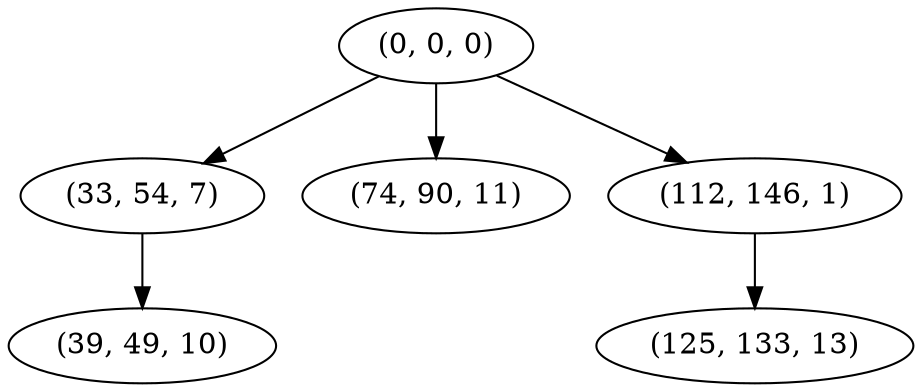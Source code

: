 digraph tree {
    "(0, 0, 0)";
    "(33, 54, 7)";
    "(39, 49, 10)";
    "(74, 90, 11)";
    "(112, 146, 1)";
    "(125, 133, 13)";
    "(0, 0, 0)" -> "(33, 54, 7)";
    "(0, 0, 0)" -> "(74, 90, 11)";
    "(0, 0, 0)" -> "(112, 146, 1)";
    "(33, 54, 7)" -> "(39, 49, 10)";
    "(112, 146, 1)" -> "(125, 133, 13)";
}
